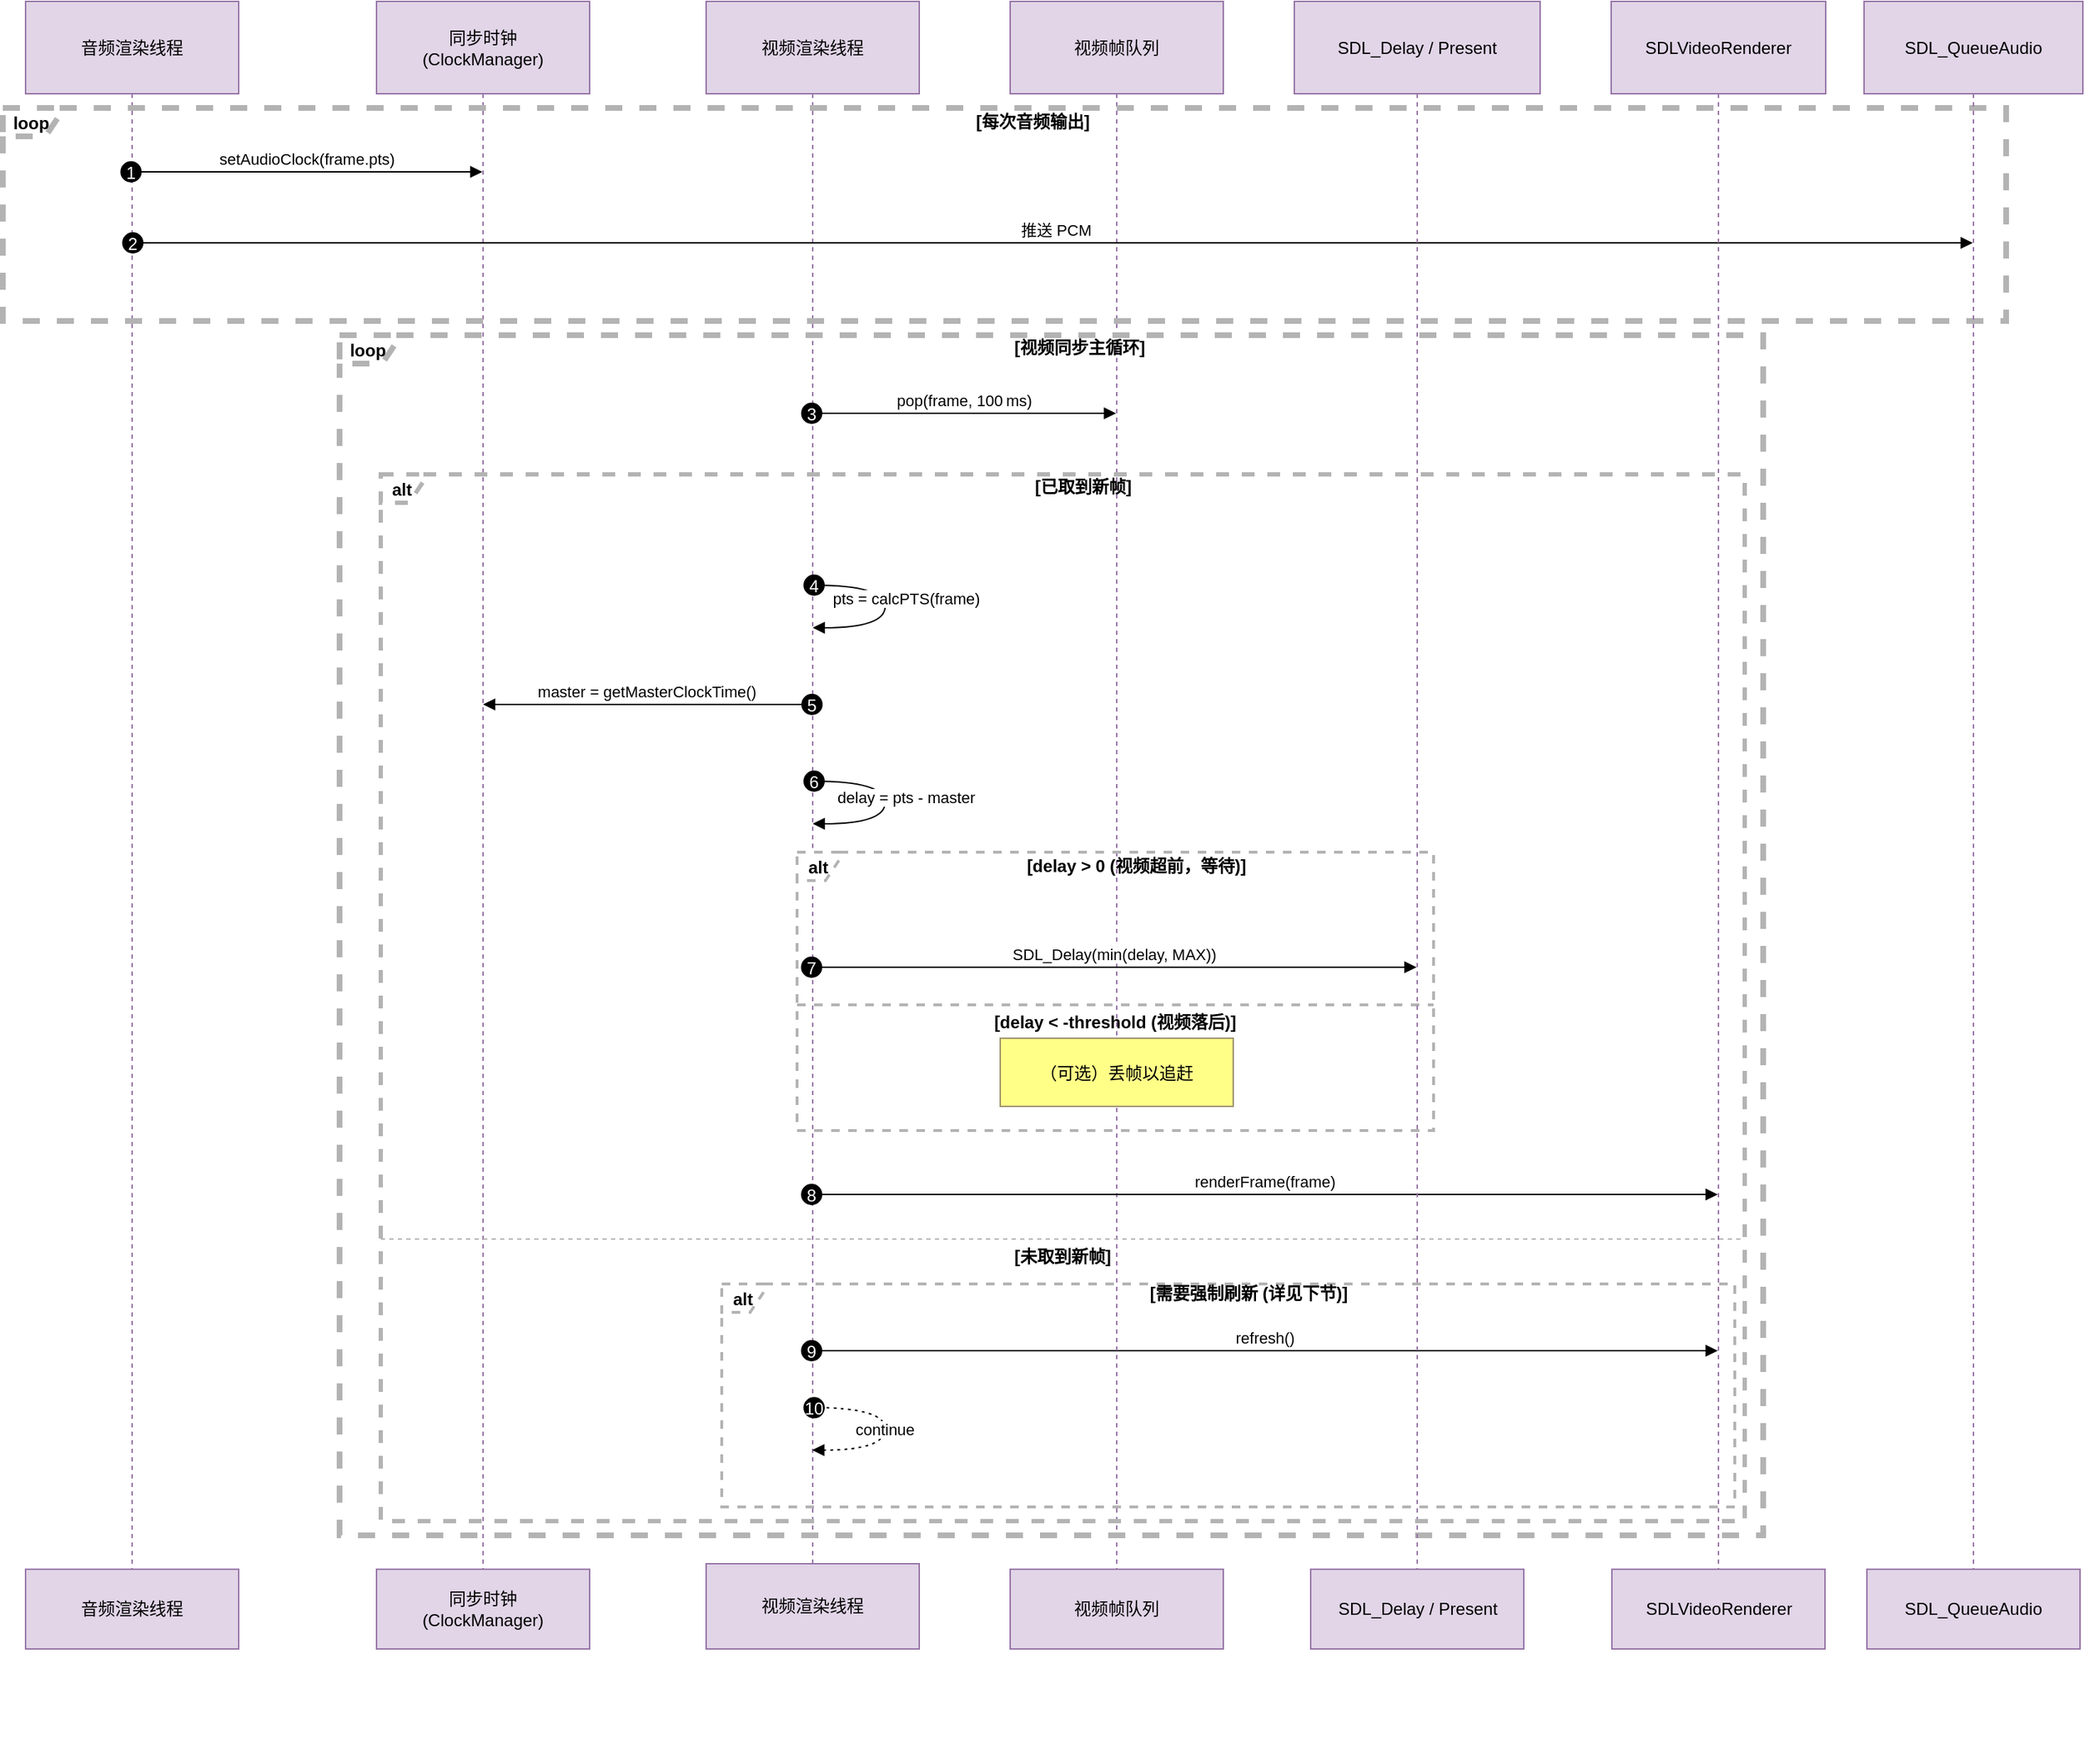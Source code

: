 <mxfile version="27.0.9">
  <diagram name="第 1 页" id="u-nP56H6Wmwig5uB7CYJ">
    <mxGraphModel dx="1783" dy="1081" grid="1" gridSize="10" guides="1" tooltips="1" connect="1" arrows="1" fold="1" page="1" pageScale="1" pageWidth="827" pageHeight="1169" math="0" shadow="0">
      <root>
        <mxCell id="0" />
        <mxCell id="1" parent="0" />
        <mxCell id="-eTvgqFnHUR_P06uUDw2-50" value="" style="group" parent="1" vertex="1" connectable="0">
          <mxGeometry x="56" y="40" width="150" height="1160" as="geometry" />
        </mxCell>
        <mxCell id="-eTvgqFnHUR_P06uUDw2-1" value="音频渲染线程" style="shape=umlLifeline;perimeter=lifelinePerimeter;whiteSpace=wrap;container=1;dropTarget=0;collapsible=0;recursiveResize=0;outlineConnect=0;portConstraint=eastwest;newEdgeStyle={&quot;edgeStyle&quot;:&quot;elbowEdgeStyle&quot;,&quot;elbow&quot;:&quot;vertical&quot;,&quot;curved&quot;:0,&quot;rounded&quot;:0};size=65;fillColor=#e1d5e7;strokeColor=#9673a6;" parent="-eTvgqFnHUR_P06uUDw2-50" vertex="1">
          <mxGeometry width="150" height="1103.871" as="geometry" />
        </mxCell>
        <mxCell id="-eTvgqFnHUR_P06uUDw2-43" value="音频渲染线程" style="rounded=0;whiteSpace=wrap;html=1;fillColor=#e1d5e7;strokeColor=#9673a6;" parent="-eTvgqFnHUR_P06uUDw2-50" vertex="1">
          <mxGeometry y="1103.871" width="150" height="56.129" as="geometry" />
        </mxCell>
        <mxCell id="-eTvgqFnHUR_P06uUDw2-21" value="setAudioClock(frame.pts)" style="verticalAlign=bottom;edgeStyle=elbowEdgeStyle;elbow=vertical;curved=0;rounded=0;endArrow=block;" parent="-eTvgqFnHUR_P06uUDw2-50" edge="1">
          <mxGeometry relative="1" as="geometry">
            <Array as="points">
              <mxPoint x="207" y="120" />
            </Array>
            <mxPoint x="75.222" y="120" as="sourcePoint" />
            <mxPoint x="321.5" y="120" as="targetPoint" />
          </mxGeometry>
        </mxCell>
        <mxCell id="-eTvgqFnHUR_P06uUDw2-22" value="1" style="ellipse;aspect=fixed;fillColor=#000000;align=center;fontColor=#FFFFFF;" parent="-eTvgqFnHUR_P06uUDw2-21" vertex="1">
          <mxGeometry width="14" height="14" relative="1" as="geometry">
            <mxPoint x="-131" y="-7" as="offset" />
          </mxGeometry>
        </mxCell>
        <mxCell id="-eTvgqFnHUR_P06uUDw2-51" value="" style="group" parent="1" vertex="1" connectable="0">
          <mxGeometry x="303" y="40" width="150" height="1160" as="geometry" />
        </mxCell>
        <mxCell id="-eTvgqFnHUR_P06uUDw2-2" value="同步时钟&#xa;(ClockManager)" style="shape=umlLifeline;perimeter=lifelinePerimeter;whiteSpace=wrap;container=1;dropTarget=0;collapsible=0;recursiveResize=0;outlineConnect=0;portConstraint=eastwest;newEdgeStyle={&quot;edgeStyle&quot;:&quot;elbowEdgeStyle&quot;,&quot;elbow&quot;:&quot;vertical&quot;,&quot;curved&quot;:0,&quot;rounded&quot;:0};size=65;fillColor=#e1d5e7;strokeColor=#9673a6;" parent="-eTvgqFnHUR_P06uUDw2-51" vertex="1">
          <mxGeometry width="150" height="1103.871" as="geometry" />
        </mxCell>
        <mxCell id="-eTvgqFnHUR_P06uUDw2-44" value="同步时钟&lt;br style=&quot;padding: 0px; margin: 0px;&quot;&gt;(ClockManager)" style="rounded=0;whiteSpace=wrap;html=1;fillColor=#e1d5e7;strokeColor=#9673a6;" parent="-eTvgqFnHUR_P06uUDw2-51" vertex="1">
          <mxGeometry y="1103.871" width="150" height="56.129" as="geometry" />
        </mxCell>
        <mxCell id="-eTvgqFnHUR_P06uUDw2-56" value="" style="group" parent="1" vertex="1" connectable="0">
          <mxGeometry x="535" y="40" width="150" height="1240" as="geometry" />
        </mxCell>
        <mxCell id="-eTvgqFnHUR_P06uUDw2-3" value="视频渲染线程" style="shape=umlLifeline;perimeter=lifelinePerimeter;whiteSpace=wrap;container=0;dropTarget=0;collapsible=0;recursiveResize=0;outlineConnect=0;portConstraint=eastwest;newEdgeStyle={&quot;edgeStyle&quot;:&quot;elbowEdgeStyle&quot;,&quot;elbow&quot;:&quot;vertical&quot;,&quot;curved&quot;:0,&quot;rounded&quot;:0};size=65;fillColor=#e1d5e7;strokeColor=#9673a6;" parent="-eTvgqFnHUR_P06uUDw2-56" vertex="1">
          <mxGeometry width="150" height="1100" as="geometry" />
        </mxCell>
        <mxCell id="-eTvgqFnHUR_P06uUDw2-27" value="pts = calcPTS(frame)" style="curved=1;endArrow=block;rounded=0;" parent="-eTvgqFnHUR_P06uUDw2-56" source="-eTvgqFnHUR_P06uUDw2-3" target="-eTvgqFnHUR_P06uUDw2-3" edge="1">
          <mxGeometry x="-0.091" y="15" relative="1" as="geometry">
            <Array as="points">
              <mxPoint x="126" y="411" />
              <mxPoint x="126" y="441" />
            </Array>
            <mxPoint as="offset" />
          </mxGeometry>
        </mxCell>
        <mxCell id="-eTvgqFnHUR_P06uUDw2-28" value="4" style="ellipse;aspect=fixed;fillColor=#000000;align=center;fontColor=#FFFFFF;" parent="-eTvgqFnHUR_P06uUDw2-27" vertex="1">
          <mxGeometry width="14" height="14" relative="1" as="geometry">
            <mxPoint x="-57" y="-22" as="offset" />
          </mxGeometry>
        </mxCell>
        <mxCell id="-eTvgqFnHUR_P06uUDw2-31" value="delay = pts - master" style="curved=1;endArrow=block;rounded=0;" parent="-eTvgqFnHUR_P06uUDw2-56" source="-eTvgqFnHUR_P06uUDw2-3" target="-eTvgqFnHUR_P06uUDw2-3" edge="1">
          <mxGeometry x="-0.061" y="15" relative="1" as="geometry">
            <Array as="points">
              <mxPoint x="126" y="549" />
              <mxPoint x="126" y="579" />
            </Array>
            <mxPoint as="offset" />
          </mxGeometry>
        </mxCell>
        <mxCell id="-eTvgqFnHUR_P06uUDw2-32" value="6" style="ellipse;aspect=fixed;fillColor=#000000;align=center;fontColor=#FFFFFF;" parent="-eTvgqFnHUR_P06uUDw2-31" vertex="1">
          <mxGeometry width="14" height="14" relative="1" as="geometry">
            <mxPoint x="-57" y="-22" as="offset" />
          </mxGeometry>
        </mxCell>
        <mxCell id="-eTvgqFnHUR_P06uUDw2-39" value="continue" style="curved=1;dashed=1;dashPattern=2 3;endArrow=block;rounded=0;" parent="-eTvgqFnHUR_P06uUDw2-56" edge="1">
          <mxGeometry relative="1" as="geometry">
            <Array as="points">
              <mxPoint x="126" y="990" />
              <mxPoint x="126" y="1020" />
            </Array>
            <mxPoint x="74.667" y="990.0" as="sourcePoint" />
            <mxPoint x="74.667" y="1020.0" as="targetPoint" />
          </mxGeometry>
        </mxCell>
        <mxCell id="-eTvgqFnHUR_P06uUDw2-40" value="10" style="ellipse;aspect=fixed;fillColor=#000000;align=center;fontColor=#FFFFFF;" parent="-eTvgqFnHUR_P06uUDw2-39" vertex="1">
          <mxGeometry width="14" height="14" relative="1" as="geometry">
            <mxPoint x="-57" y="-22" as="offset" />
          </mxGeometry>
        </mxCell>
        <mxCell id="-eTvgqFnHUR_P06uUDw2-45" value="视频渲染线程" style="rounded=0;whiteSpace=wrap;html=1;fillColor=#e1d5e7;strokeColor=#9673a6;container=0;" parent="-eTvgqFnHUR_P06uUDw2-56" vertex="1">
          <mxGeometry y="1100" width="150" height="60" as="geometry" />
        </mxCell>
        <mxCell id="-eTvgqFnHUR_P06uUDw2-37" value="refresh()" style="verticalAlign=bottom;edgeStyle=elbowEdgeStyle;elbow=vertical;curved=0;rounded=0;endArrow=block;" parent="-eTvgqFnHUR_P06uUDw2-56" edge="1">
          <mxGeometry relative="1" as="geometry">
            <Array as="points">
              <mxPoint x="402" y="950" />
            </Array>
            <mxPoint x="75.024" y="950" as="sourcePoint" />
            <mxPoint x="712" y="950" as="targetPoint" />
          </mxGeometry>
        </mxCell>
        <mxCell id="-eTvgqFnHUR_P06uUDw2-38" value="9" style="ellipse;aspect=fixed;fillColor=#000000;align=center;fontColor=#FFFFFF;" parent="-eTvgqFnHUR_P06uUDw2-37" vertex="1">
          <mxGeometry width="14" height="14" relative="1" as="geometry">
            <mxPoint x="-326.25" y="-7" as="offset" />
          </mxGeometry>
        </mxCell>
        <mxCell id="-eTvgqFnHUR_P06uUDw2-25" value="pop(frame, 100 ms)" style="verticalAlign=bottom;edgeStyle=elbowEdgeStyle;elbow=vertical;curved=0;rounded=0;endArrow=block;" parent="-eTvgqFnHUR_P06uUDw2-56" edge="1">
          <mxGeometry relative="1" as="geometry">
            <Array as="points">
              <mxPoint x="191" y="290" />
            </Array>
            <mxPoint x="75.333" y="290" as="sourcePoint" />
            <mxPoint x="288.5" y="290" as="targetPoint" />
          </mxGeometry>
        </mxCell>
        <mxCell id="-eTvgqFnHUR_P06uUDw2-26" value="3" style="ellipse;aspect=fixed;fillColor=#000000;align=center;fontColor=#FFFFFF;" parent="-eTvgqFnHUR_P06uUDw2-25" vertex="1">
          <mxGeometry width="14" height="14" relative="1" as="geometry">
            <mxPoint x="-114.5" y="-7" as="offset" />
          </mxGeometry>
        </mxCell>
        <mxCell id="-eTvgqFnHUR_P06uUDw2-57" value="" style="group" parent="1" vertex="1" connectable="0">
          <mxGeometry x="749" y="40" width="539" height="1160" as="geometry" />
        </mxCell>
        <mxCell id="-eTvgqFnHUR_P06uUDw2-4" value="视频帧队列" style="shape=umlLifeline;perimeter=lifelinePerimeter;whiteSpace=wrap;container=1;dropTarget=0;collapsible=0;recursiveResize=0;outlineConnect=0;portConstraint=eastwest;newEdgeStyle={&quot;edgeStyle&quot;:&quot;elbowEdgeStyle&quot;,&quot;elbow&quot;:&quot;vertical&quot;,&quot;curved&quot;:0,&quot;rounded&quot;:0};size=65;fillColor=#e1d5e7;strokeColor=#9673a6;" parent="-eTvgqFnHUR_P06uUDw2-57" vertex="1">
          <mxGeometry width="150" height="1103.871" as="geometry" />
        </mxCell>
        <mxCell id="-eTvgqFnHUR_P06uUDw2-46" value="视频帧队列" style="rounded=0;whiteSpace=wrap;html=1;fillColor=#e1d5e7;strokeColor=#9673a6;" parent="-eTvgqFnHUR_P06uUDw2-57" vertex="1">
          <mxGeometry y="1103.871" width="150" height="56.129" as="geometry" />
        </mxCell>
        <mxCell id="-eTvgqFnHUR_P06uUDw2-8" value="loop" style="shape=umlFrame;dashed=1;pointerEvents=0;dropTarget=0;strokeColor=#B3B3B3;height=20;width=40;fontStyle=1;strokeWidth=4;" parent="1" vertex="1">
          <mxGeometry x="40" y="115" width="1410" height="150" as="geometry" />
        </mxCell>
        <mxCell id="-eTvgqFnHUR_P06uUDw2-9" value="[每次音频输出]" style="text;strokeColor=none;fillColor=none;align=center;verticalAlign=middle;whiteSpace=wrap;fontStyle=1" parent="-eTvgqFnHUR_P06uUDw2-8" vertex="1">
          <mxGeometry x="39.69" width="1370.31" height="20" as="geometry" />
        </mxCell>
        <mxCell id="-eTvgqFnHUR_P06uUDw2-10" value="alt" style="shape=umlFrame;dashed=1;pointerEvents=0;dropTarget=0;strokeColor=#B3B3B3;height=20;width=30;fontStyle=1;strokeWidth=2;" parent="1" vertex="1">
          <mxGeometry x="599" y="639" width="448" height="196" as="geometry" />
        </mxCell>
        <mxCell id="-eTvgqFnHUR_P06uUDw2-11" value="[delay &gt; 0 (视频超前，等待)]" style="text;strokeColor=none;fillColor=none;align=center;verticalAlign=middle;whiteSpace=wrap;fontStyle=1" parent="-eTvgqFnHUR_P06uUDw2-10" vertex="1">
          <mxGeometry x="30" width="418" height="20" as="geometry" />
        </mxCell>
        <mxCell id="-eTvgqFnHUR_P06uUDw2-12" value="[delay &lt; -threshold (视频落后)]" style="shape=line;dashed=1;whiteSpace=wrap;verticalAlign=top;labelPosition=center;verticalLabelPosition=middle;align=center;strokeColor=#B3B3B3;fontStyle=1;strokeWidth=2;" parent="-eTvgqFnHUR_P06uUDw2-10" vertex="1">
          <mxGeometry y="106" width="448" height="3" as="geometry" />
        </mxCell>
        <mxCell id="-eTvgqFnHUR_P06uUDw2-13" value="alt" style="shape=umlFrame;dashed=1;pointerEvents=0;dropTarget=0;strokeColor=#B3B3B3;height=20;width=30;fontStyle=1;strokeWidth=2;" parent="1" vertex="1">
          <mxGeometry x="546" y="943" width="713" height="157" as="geometry" />
        </mxCell>
        <mxCell id="-eTvgqFnHUR_P06uUDw2-14" value="[需要强制刷新 (详见下节)]" style="text;strokeColor=none;fillColor=none;align=center;verticalAlign=middle;whiteSpace=wrap;fontStyle=1" parent="-eTvgqFnHUR_P06uUDw2-13" vertex="1">
          <mxGeometry x="29.181" width="683.819" height="13.362" as="geometry" />
        </mxCell>
        <mxCell id="-eTvgqFnHUR_P06uUDw2-15" value="" style="shape=line;dashed=1;whiteSpace=wrap;verticalAlign=top;labelPosition=center;verticalLabelPosition=middle;align=center;strokeColor=#B3B3B3;" parent="-eTvgqFnHUR_P06uUDw2-13" vertex="1">
          <mxGeometry y="68.813" width="713" as="geometry" />
        </mxCell>
        <mxCell id="-eTvgqFnHUR_P06uUDw2-19" value="loop" style="shape=umlFrame;dashed=1;pointerEvents=0;dropTarget=0;strokeColor=#B3B3B3;height=20;width=40;fontStyle=1;strokeWidth=4;" parent="1" vertex="1">
          <mxGeometry x="277" y="275" width="1002" height="845" as="geometry" />
        </mxCell>
        <mxCell id="-eTvgqFnHUR_P06uUDw2-20" value="[视频同步主循环]" style="text;strokeColor=none;fillColor=none;align=center;verticalAlign=middle;whiteSpace=wrap;fontStyle=1" parent="-eTvgqFnHUR_P06uUDw2-19" vertex="1">
          <mxGeometry x="40" width="962" height="18.31" as="geometry" />
        </mxCell>
        <mxCell id="-eTvgqFnHUR_P06uUDw2-23" value="推送 PCM" style="verticalAlign=bottom;edgeStyle=elbowEdgeStyle;elbow=vertical;curved=0;rounded=0;endArrow=block;" parent="1" edge="1" target="-eTvgqFnHUR_P06uUDw2-7">
          <mxGeometry relative="1" as="geometry">
            <Array as="points">
              <mxPoint x="759.24" y="210" />
            </Array>
            <mxPoint x="136" y="210" as="sourcePoint" />
            <mxPoint x="1449.74" y="210" as="targetPoint" />
          </mxGeometry>
        </mxCell>
        <mxCell id="-eTvgqFnHUR_P06uUDw2-24" value="2" style="ellipse;aspect=fixed;fillColor=#000000;align=center;fontColor=#FFFFFF;" parent="-eTvgqFnHUR_P06uUDw2-23" vertex="1">
          <mxGeometry width="14" height="14" relative="1" as="geometry">
            <mxPoint x="-657" y="-7" as="offset" />
          </mxGeometry>
        </mxCell>
        <mxCell id="-eTvgqFnHUR_P06uUDw2-29" value="master = getMasterClockTime()" style="verticalAlign=bottom;edgeStyle=elbowEdgeStyle;elbow=vertical;curved=0;rounded=0;endArrow=block;" parent="1" source="-eTvgqFnHUR_P06uUDw2-3" target="-eTvgqFnHUR_P06uUDw2-2" edge="1">
          <mxGeometry relative="1" as="geometry">
            <Array as="points">
              <mxPoint x="466" y="535" />
            </Array>
          </mxGeometry>
        </mxCell>
        <mxCell id="-eTvgqFnHUR_P06uUDw2-30" value="5" style="ellipse;aspect=fixed;fillColor=#000000;align=center;fontColor=#FFFFFF;" parent="-eTvgqFnHUR_P06uUDw2-29" vertex="1">
          <mxGeometry width="14" height="14" relative="1" as="geometry">
            <mxPoint x="109" y="-7" as="offset" />
          </mxGeometry>
        </mxCell>
        <mxCell id="-eTvgqFnHUR_P06uUDw2-33" value="SDL_Delay(min(delay, MAX))" style="verticalAlign=bottom;edgeStyle=elbowEdgeStyle;elbow=vertical;curved=0;rounded=0;endArrow=block;" parent="1" source="-eTvgqFnHUR_P06uUDw2-3" target="-eTvgqFnHUR_P06uUDw2-5" edge="1">
          <mxGeometry relative="1" as="geometry">
            <Array as="points">
              <mxPoint x="831" y="720" />
            </Array>
          </mxGeometry>
        </mxCell>
        <mxCell id="-eTvgqFnHUR_P06uUDw2-34" value="7" style="ellipse;aspect=fixed;fillColor=#000000;align=center;fontColor=#FFFFFF;" parent="-eTvgqFnHUR_P06uUDw2-33" vertex="1">
          <mxGeometry width="14" height="14" relative="1" as="geometry">
            <mxPoint x="-220.25" y="-7" as="offset" />
          </mxGeometry>
        </mxCell>
        <mxCell id="-eTvgqFnHUR_P06uUDw2-35" value="renderFrame(frame)" style="verticalAlign=bottom;edgeStyle=elbowEdgeStyle;elbow=vertical;curved=0;rounded=0;endArrow=block;" parent="1" edge="1">
          <mxGeometry relative="1" as="geometry">
            <Array as="points">
              <mxPoint x="937" y="880" />
            </Array>
            <mxPoint x="610.024" y="880" as="sourcePoint" />
            <mxPoint x="1247" y="880" as="targetPoint" />
          </mxGeometry>
        </mxCell>
        <mxCell id="-eTvgqFnHUR_P06uUDw2-36" value="8" style="ellipse;aspect=fixed;fillColor=#000000;align=center;fontColor=#FFFFFF;" parent="-eTvgqFnHUR_P06uUDw2-35" vertex="1">
          <mxGeometry width="14" height="14" relative="1" as="geometry">
            <mxPoint x="-326.25" y="-7" as="offset" />
          </mxGeometry>
        </mxCell>
        <mxCell id="-eTvgqFnHUR_P06uUDw2-41" value="（可选）丢帧以追赶" style="fillColor=#ffff88;strokeColor=#9E916F;" parent="1" vertex="1">
          <mxGeometry x="742" y="770" width="164" height="48" as="geometry" />
        </mxCell>
        <mxCell id="-eTvgqFnHUR_P06uUDw2-58" value="" style="group" parent="1" vertex="1" connectable="0">
          <mxGeometry x="949" y="40" width="173" height="1160" as="geometry" />
        </mxCell>
        <mxCell id="-eTvgqFnHUR_P06uUDw2-5" value="SDL_Delay / Present" style="shape=umlLifeline;perimeter=lifelinePerimeter;whiteSpace=wrap;container=1;dropTarget=0;collapsible=0;recursiveResize=0;outlineConnect=0;portConstraint=eastwest;newEdgeStyle={&quot;edgeStyle&quot;:&quot;elbowEdgeStyle&quot;,&quot;elbow&quot;:&quot;vertical&quot;,&quot;curved&quot;:0,&quot;rounded&quot;:0};size=65;fillColor=#e1d5e7;strokeColor=#9673a6;" parent="-eTvgqFnHUR_P06uUDw2-58" vertex="1">
          <mxGeometry width="173" height="1103.871" as="geometry" />
        </mxCell>
        <mxCell id="-eTvgqFnHUR_P06uUDw2-47" value="SDL_Delay / Present" style="rounded=0;whiteSpace=wrap;html=1;fillColor=#e1d5e7;strokeColor=#9673a6;" parent="-eTvgqFnHUR_P06uUDw2-58" vertex="1">
          <mxGeometry x="11.5" y="1103.871" width="150" height="56.129" as="geometry" />
        </mxCell>
        <mxCell id="-eTvgqFnHUR_P06uUDw2-59" value="" style="group" parent="1" vertex="1" connectable="0">
          <mxGeometry x="1172" y="40" width="151" height="1160" as="geometry" />
        </mxCell>
        <mxCell id="-eTvgqFnHUR_P06uUDw2-6" value="SDLVideoRenderer" style="shape=umlLifeline;perimeter=lifelinePerimeter;whiteSpace=wrap;container=1;dropTarget=0;collapsible=0;recursiveResize=0;outlineConnect=0;portConstraint=eastwest;newEdgeStyle={&quot;edgeStyle&quot;:&quot;elbowEdgeStyle&quot;,&quot;elbow&quot;:&quot;vertical&quot;,&quot;curved&quot;:0,&quot;rounded&quot;:0};size=65;fillColor=#e1d5e7;strokeColor=#9673a6;" parent="-eTvgqFnHUR_P06uUDw2-59" vertex="1">
          <mxGeometry width="151" height="1103.871" as="geometry" />
        </mxCell>
        <mxCell id="-eTvgqFnHUR_P06uUDw2-48" value="SDLVideoRenderer" style="rounded=0;whiteSpace=wrap;html=1;fillColor=#e1d5e7;strokeColor=#9673a6;" parent="-eTvgqFnHUR_P06uUDw2-59" vertex="1">
          <mxGeometry x="0.5" y="1103.871" width="150" height="56.129" as="geometry" />
        </mxCell>
        <mxCell id="-eTvgqFnHUR_P06uUDw2-60" value="" style="group" parent="1" vertex="1" connectable="0">
          <mxGeometry x="1350" y="40" width="154" height="1160" as="geometry" />
        </mxCell>
        <mxCell id="-eTvgqFnHUR_P06uUDw2-7" value="SDL_QueueAudio" style="shape=umlLifeline;perimeter=lifelinePerimeter;whiteSpace=wrap;container=1;dropTarget=0;collapsible=0;recursiveResize=0;outlineConnect=0;portConstraint=eastwest;newEdgeStyle={&quot;edgeStyle&quot;:&quot;elbowEdgeStyle&quot;,&quot;elbow&quot;:&quot;vertical&quot;,&quot;curved&quot;:0,&quot;rounded&quot;:0};size=65;fillColor=#e1d5e7;strokeColor=#9673a6;" parent="-eTvgqFnHUR_P06uUDw2-60" vertex="1">
          <mxGeometry width="154" height="1103.871" as="geometry" />
        </mxCell>
        <mxCell id="-eTvgqFnHUR_P06uUDw2-49" value="SDL_QueueAudio" style="rounded=0;whiteSpace=wrap;html=1;fillColor=#e1d5e7;strokeColor=#9673a6;" parent="-eTvgqFnHUR_P06uUDw2-60" vertex="1">
          <mxGeometry x="2" y="1103.871" width="150" height="56.129" as="geometry" />
        </mxCell>
        <mxCell id="-eTvgqFnHUR_P06uUDw2-16" value="alt" style="shape=umlFrame;dashed=1;pointerEvents=0;dropTarget=0;strokeColor=#B3B3B3;height=20;width=30;fontStyle=1;strokeWidth=3;" parent="1" vertex="1">
          <mxGeometry x="306" y="373" width="960" height="737" as="geometry" />
        </mxCell>
        <mxCell id="-eTvgqFnHUR_P06uUDw2-17" value="[已取到新帧]" style="text;strokeColor=none;fillColor=none;align=center;verticalAlign=middle;whiteSpace=wrap;fontStyle=1" parent="-eTvgqFnHUR_P06uUDw2-16" vertex="1">
          <mxGeometry x="29.328" width="930.672" height="18.086" as="geometry" />
        </mxCell>
        <mxCell id="-eTvgqFnHUR_P06uUDw2-18" value="[未取到新帧]" style="shape=line;dashed=1;whiteSpace=wrap;verticalAlign=top;labelPosition=center;verticalLabelPosition=middle;align=center;strokeColor=#B3B3B3;fontStyle=1" parent="-eTvgqFnHUR_P06uUDw2-16" vertex="1">
          <mxGeometry y="537.002" width="960" height="2.713" as="geometry" />
        </mxCell>
      </root>
    </mxGraphModel>
  </diagram>
</mxfile>
